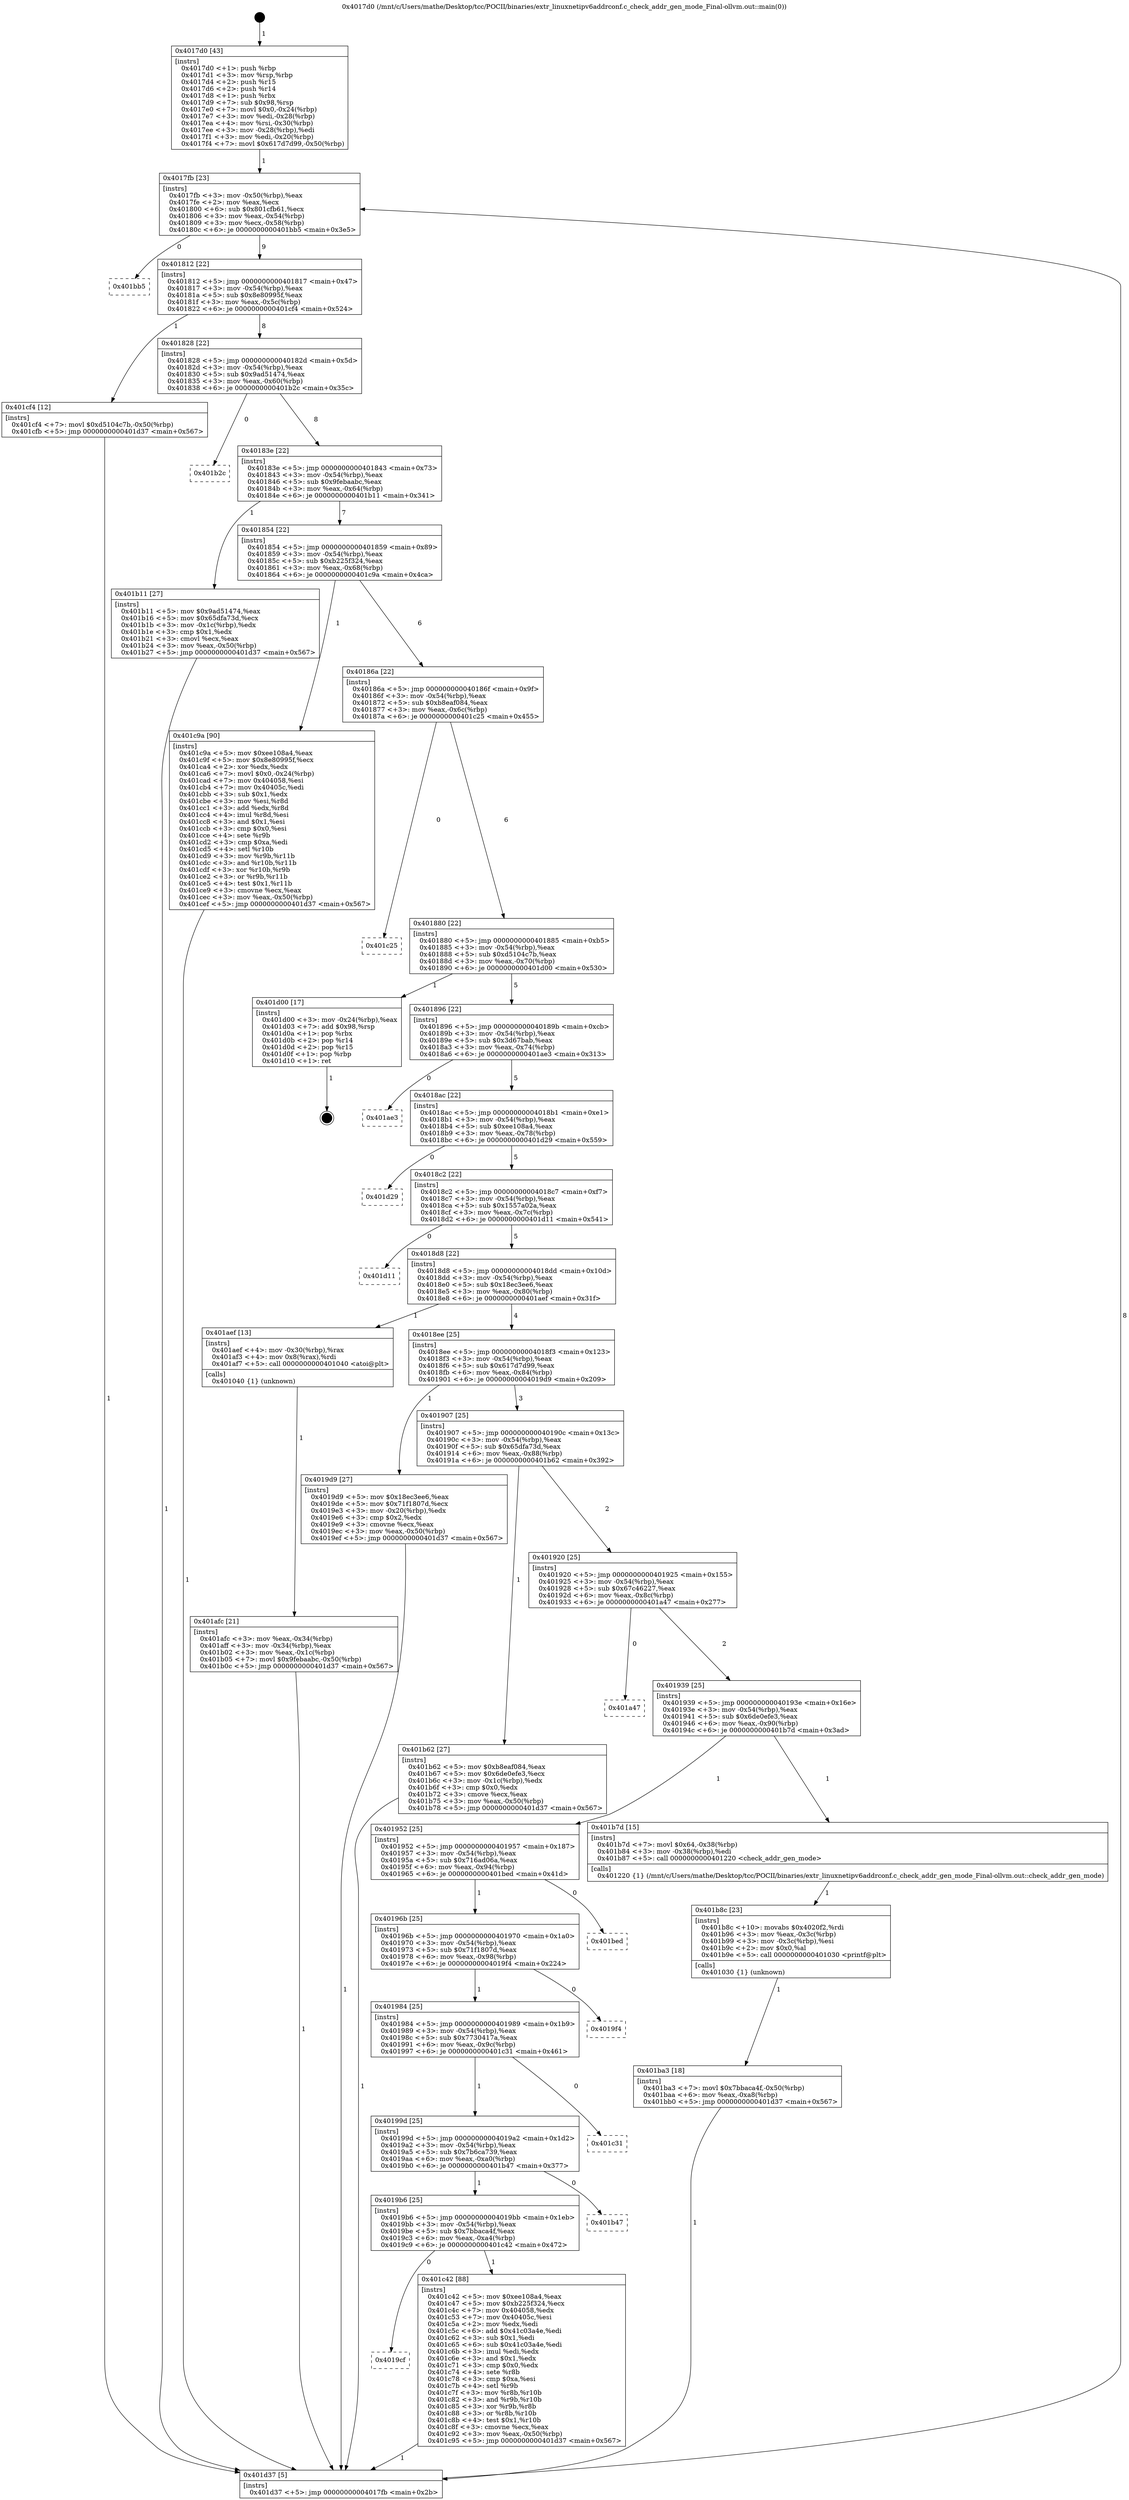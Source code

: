 digraph "0x4017d0" {
  label = "0x4017d0 (/mnt/c/Users/mathe/Desktop/tcc/POCII/binaries/extr_linuxnetipv6addrconf.c_check_addr_gen_mode_Final-ollvm.out::main(0))"
  labelloc = "t"
  node[shape=record]

  Entry [label="",width=0.3,height=0.3,shape=circle,fillcolor=black,style=filled]
  "0x4017fb" [label="{
     0x4017fb [23]\l
     | [instrs]\l
     &nbsp;&nbsp;0x4017fb \<+3\>: mov -0x50(%rbp),%eax\l
     &nbsp;&nbsp;0x4017fe \<+2\>: mov %eax,%ecx\l
     &nbsp;&nbsp;0x401800 \<+6\>: sub $0x801cfb61,%ecx\l
     &nbsp;&nbsp;0x401806 \<+3\>: mov %eax,-0x54(%rbp)\l
     &nbsp;&nbsp;0x401809 \<+3\>: mov %ecx,-0x58(%rbp)\l
     &nbsp;&nbsp;0x40180c \<+6\>: je 0000000000401bb5 \<main+0x3e5\>\l
  }"]
  "0x401bb5" [label="{
     0x401bb5\l
  }", style=dashed]
  "0x401812" [label="{
     0x401812 [22]\l
     | [instrs]\l
     &nbsp;&nbsp;0x401812 \<+5\>: jmp 0000000000401817 \<main+0x47\>\l
     &nbsp;&nbsp;0x401817 \<+3\>: mov -0x54(%rbp),%eax\l
     &nbsp;&nbsp;0x40181a \<+5\>: sub $0x8e80995f,%eax\l
     &nbsp;&nbsp;0x40181f \<+3\>: mov %eax,-0x5c(%rbp)\l
     &nbsp;&nbsp;0x401822 \<+6\>: je 0000000000401cf4 \<main+0x524\>\l
  }"]
  Exit [label="",width=0.3,height=0.3,shape=circle,fillcolor=black,style=filled,peripheries=2]
  "0x401cf4" [label="{
     0x401cf4 [12]\l
     | [instrs]\l
     &nbsp;&nbsp;0x401cf4 \<+7\>: movl $0xd5104c7b,-0x50(%rbp)\l
     &nbsp;&nbsp;0x401cfb \<+5\>: jmp 0000000000401d37 \<main+0x567\>\l
  }"]
  "0x401828" [label="{
     0x401828 [22]\l
     | [instrs]\l
     &nbsp;&nbsp;0x401828 \<+5\>: jmp 000000000040182d \<main+0x5d\>\l
     &nbsp;&nbsp;0x40182d \<+3\>: mov -0x54(%rbp),%eax\l
     &nbsp;&nbsp;0x401830 \<+5\>: sub $0x9ad51474,%eax\l
     &nbsp;&nbsp;0x401835 \<+3\>: mov %eax,-0x60(%rbp)\l
     &nbsp;&nbsp;0x401838 \<+6\>: je 0000000000401b2c \<main+0x35c\>\l
  }"]
  "0x4019cf" [label="{
     0x4019cf\l
  }", style=dashed]
  "0x401b2c" [label="{
     0x401b2c\l
  }", style=dashed]
  "0x40183e" [label="{
     0x40183e [22]\l
     | [instrs]\l
     &nbsp;&nbsp;0x40183e \<+5\>: jmp 0000000000401843 \<main+0x73\>\l
     &nbsp;&nbsp;0x401843 \<+3\>: mov -0x54(%rbp),%eax\l
     &nbsp;&nbsp;0x401846 \<+5\>: sub $0x9febaabc,%eax\l
     &nbsp;&nbsp;0x40184b \<+3\>: mov %eax,-0x64(%rbp)\l
     &nbsp;&nbsp;0x40184e \<+6\>: je 0000000000401b11 \<main+0x341\>\l
  }"]
  "0x401c42" [label="{
     0x401c42 [88]\l
     | [instrs]\l
     &nbsp;&nbsp;0x401c42 \<+5\>: mov $0xee108a4,%eax\l
     &nbsp;&nbsp;0x401c47 \<+5\>: mov $0xb225f324,%ecx\l
     &nbsp;&nbsp;0x401c4c \<+7\>: mov 0x404058,%edx\l
     &nbsp;&nbsp;0x401c53 \<+7\>: mov 0x40405c,%esi\l
     &nbsp;&nbsp;0x401c5a \<+2\>: mov %edx,%edi\l
     &nbsp;&nbsp;0x401c5c \<+6\>: add $0x41c03a4e,%edi\l
     &nbsp;&nbsp;0x401c62 \<+3\>: sub $0x1,%edi\l
     &nbsp;&nbsp;0x401c65 \<+6\>: sub $0x41c03a4e,%edi\l
     &nbsp;&nbsp;0x401c6b \<+3\>: imul %edi,%edx\l
     &nbsp;&nbsp;0x401c6e \<+3\>: and $0x1,%edx\l
     &nbsp;&nbsp;0x401c71 \<+3\>: cmp $0x0,%edx\l
     &nbsp;&nbsp;0x401c74 \<+4\>: sete %r8b\l
     &nbsp;&nbsp;0x401c78 \<+3\>: cmp $0xa,%esi\l
     &nbsp;&nbsp;0x401c7b \<+4\>: setl %r9b\l
     &nbsp;&nbsp;0x401c7f \<+3\>: mov %r8b,%r10b\l
     &nbsp;&nbsp;0x401c82 \<+3\>: and %r9b,%r10b\l
     &nbsp;&nbsp;0x401c85 \<+3\>: xor %r9b,%r8b\l
     &nbsp;&nbsp;0x401c88 \<+3\>: or %r8b,%r10b\l
     &nbsp;&nbsp;0x401c8b \<+4\>: test $0x1,%r10b\l
     &nbsp;&nbsp;0x401c8f \<+3\>: cmovne %ecx,%eax\l
     &nbsp;&nbsp;0x401c92 \<+3\>: mov %eax,-0x50(%rbp)\l
     &nbsp;&nbsp;0x401c95 \<+5\>: jmp 0000000000401d37 \<main+0x567\>\l
  }"]
  "0x401b11" [label="{
     0x401b11 [27]\l
     | [instrs]\l
     &nbsp;&nbsp;0x401b11 \<+5\>: mov $0x9ad51474,%eax\l
     &nbsp;&nbsp;0x401b16 \<+5\>: mov $0x65dfa73d,%ecx\l
     &nbsp;&nbsp;0x401b1b \<+3\>: mov -0x1c(%rbp),%edx\l
     &nbsp;&nbsp;0x401b1e \<+3\>: cmp $0x1,%edx\l
     &nbsp;&nbsp;0x401b21 \<+3\>: cmovl %ecx,%eax\l
     &nbsp;&nbsp;0x401b24 \<+3\>: mov %eax,-0x50(%rbp)\l
     &nbsp;&nbsp;0x401b27 \<+5\>: jmp 0000000000401d37 \<main+0x567\>\l
  }"]
  "0x401854" [label="{
     0x401854 [22]\l
     | [instrs]\l
     &nbsp;&nbsp;0x401854 \<+5\>: jmp 0000000000401859 \<main+0x89\>\l
     &nbsp;&nbsp;0x401859 \<+3\>: mov -0x54(%rbp),%eax\l
     &nbsp;&nbsp;0x40185c \<+5\>: sub $0xb225f324,%eax\l
     &nbsp;&nbsp;0x401861 \<+3\>: mov %eax,-0x68(%rbp)\l
     &nbsp;&nbsp;0x401864 \<+6\>: je 0000000000401c9a \<main+0x4ca\>\l
  }"]
  "0x4019b6" [label="{
     0x4019b6 [25]\l
     | [instrs]\l
     &nbsp;&nbsp;0x4019b6 \<+5\>: jmp 00000000004019bb \<main+0x1eb\>\l
     &nbsp;&nbsp;0x4019bb \<+3\>: mov -0x54(%rbp),%eax\l
     &nbsp;&nbsp;0x4019be \<+5\>: sub $0x7bbaca4f,%eax\l
     &nbsp;&nbsp;0x4019c3 \<+6\>: mov %eax,-0xa4(%rbp)\l
     &nbsp;&nbsp;0x4019c9 \<+6\>: je 0000000000401c42 \<main+0x472\>\l
  }"]
  "0x401c9a" [label="{
     0x401c9a [90]\l
     | [instrs]\l
     &nbsp;&nbsp;0x401c9a \<+5\>: mov $0xee108a4,%eax\l
     &nbsp;&nbsp;0x401c9f \<+5\>: mov $0x8e80995f,%ecx\l
     &nbsp;&nbsp;0x401ca4 \<+2\>: xor %edx,%edx\l
     &nbsp;&nbsp;0x401ca6 \<+7\>: movl $0x0,-0x24(%rbp)\l
     &nbsp;&nbsp;0x401cad \<+7\>: mov 0x404058,%esi\l
     &nbsp;&nbsp;0x401cb4 \<+7\>: mov 0x40405c,%edi\l
     &nbsp;&nbsp;0x401cbb \<+3\>: sub $0x1,%edx\l
     &nbsp;&nbsp;0x401cbe \<+3\>: mov %esi,%r8d\l
     &nbsp;&nbsp;0x401cc1 \<+3\>: add %edx,%r8d\l
     &nbsp;&nbsp;0x401cc4 \<+4\>: imul %r8d,%esi\l
     &nbsp;&nbsp;0x401cc8 \<+3\>: and $0x1,%esi\l
     &nbsp;&nbsp;0x401ccb \<+3\>: cmp $0x0,%esi\l
     &nbsp;&nbsp;0x401cce \<+4\>: sete %r9b\l
     &nbsp;&nbsp;0x401cd2 \<+3\>: cmp $0xa,%edi\l
     &nbsp;&nbsp;0x401cd5 \<+4\>: setl %r10b\l
     &nbsp;&nbsp;0x401cd9 \<+3\>: mov %r9b,%r11b\l
     &nbsp;&nbsp;0x401cdc \<+3\>: and %r10b,%r11b\l
     &nbsp;&nbsp;0x401cdf \<+3\>: xor %r10b,%r9b\l
     &nbsp;&nbsp;0x401ce2 \<+3\>: or %r9b,%r11b\l
     &nbsp;&nbsp;0x401ce5 \<+4\>: test $0x1,%r11b\l
     &nbsp;&nbsp;0x401ce9 \<+3\>: cmovne %ecx,%eax\l
     &nbsp;&nbsp;0x401cec \<+3\>: mov %eax,-0x50(%rbp)\l
     &nbsp;&nbsp;0x401cef \<+5\>: jmp 0000000000401d37 \<main+0x567\>\l
  }"]
  "0x40186a" [label="{
     0x40186a [22]\l
     | [instrs]\l
     &nbsp;&nbsp;0x40186a \<+5\>: jmp 000000000040186f \<main+0x9f\>\l
     &nbsp;&nbsp;0x40186f \<+3\>: mov -0x54(%rbp),%eax\l
     &nbsp;&nbsp;0x401872 \<+5\>: sub $0xb8eaf084,%eax\l
     &nbsp;&nbsp;0x401877 \<+3\>: mov %eax,-0x6c(%rbp)\l
     &nbsp;&nbsp;0x40187a \<+6\>: je 0000000000401c25 \<main+0x455\>\l
  }"]
  "0x401b47" [label="{
     0x401b47\l
  }", style=dashed]
  "0x401c25" [label="{
     0x401c25\l
  }", style=dashed]
  "0x401880" [label="{
     0x401880 [22]\l
     | [instrs]\l
     &nbsp;&nbsp;0x401880 \<+5\>: jmp 0000000000401885 \<main+0xb5\>\l
     &nbsp;&nbsp;0x401885 \<+3\>: mov -0x54(%rbp),%eax\l
     &nbsp;&nbsp;0x401888 \<+5\>: sub $0xd5104c7b,%eax\l
     &nbsp;&nbsp;0x40188d \<+3\>: mov %eax,-0x70(%rbp)\l
     &nbsp;&nbsp;0x401890 \<+6\>: je 0000000000401d00 \<main+0x530\>\l
  }"]
  "0x40199d" [label="{
     0x40199d [25]\l
     | [instrs]\l
     &nbsp;&nbsp;0x40199d \<+5\>: jmp 00000000004019a2 \<main+0x1d2\>\l
     &nbsp;&nbsp;0x4019a2 \<+3\>: mov -0x54(%rbp),%eax\l
     &nbsp;&nbsp;0x4019a5 \<+5\>: sub $0x7b6ca739,%eax\l
     &nbsp;&nbsp;0x4019aa \<+6\>: mov %eax,-0xa0(%rbp)\l
     &nbsp;&nbsp;0x4019b0 \<+6\>: je 0000000000401b47 \<main+0x377\>\l
  }"]
  "0x401d00" [label="{
     0x401d00 [17]\l
     | [instrs]\l
     &nbsp;&nbsp;0x401d00 \<+3\>: mov -0x24(%rbp),%eax\l
     &nbsp;&nbsp;0x401d03 \<+7\>: add $0x98,%rsp\l
     &nbsp;&nbsp;0x401d0a \<+1\>: pop %rbx\l
     &nbsp;&nbsp;0x401d0b \<+2\>: pop %r14\l
     &nbsp;&nbsp;0x401d0d \<+2\>: pop %r15\l
     &nbsp;&nbsp;0x401d0f \<+1\>: pop %rbp\l
     &nbsp;&nbsp;0x401d10 \<+1\>: ret\l
  }"]
  "0x401896" [label="{
     0x401896 [22]\l
     | [instrs]\l
     &nbsp;&nbsp;0x401896 \<+5\>: jmp 000000000040189b \<main+0xcb\>\l
     &nbsp;&nbsp;0x40189b \<+3\>: mov -0x54(%rbp),%eax\l
     &nbsp;&nbsp;0x40189e \<+5\>: sub $0x3d67bab,%eax\l
     &nbsp;&nbsp;0x4018a3 \<+3\>: mov %eax,-0x74(%rbp)\l
     &nbsp;&nbsp;0x4018a6 \<+6\>: je 0000000000401ae3 \<main+0x313\>\l
  }"]
  "0x401c31" [label="{
     0x401c31\l
  }", style=dashed]
  "0x401ae3" [label="{
     0x401ae3\l
  }", style=dashed]
  "0x4018ac" [label="{
     0x4018ac [22]\l
     | [instrs]\l
     &nbsp;&nbsp;0x4018ac \<+5\>: jmp 00000000004018b1 \<main+0xe1\>\l
     &nbsp;&nbsp;0x4018b1 \<+3\>: mov -0x54(%rbp),%eax\l
     &nbsp;&nbsp;0x4018b4 \<+5\>: sub $0xee108a4,%eax\l
     &nbsp;&nbsp;0x4018b9 \<+3\>: mov %eax,-0x78(%rbp)\l
     &nbsp;&nbsp;0x4018bc \<+6\>: je 0000000000401d29 \<main+0x559\>\l
  }"]
  "0x401984" [label="{
     0x401984 [25]\l
     | [instrs]\l
     &nbsp;&nbsp;0x401984 \<+5\>: jmp 0000000000401989 \<main+0x1b9\>\l
     &nbsp;&nbsp;0x401989 \<+3\>: mov -0x54(%rbp),%eax\l
     &nbsp;&nbsp;0x40198c \<+5\>: sub $0x7730417a,%eax\l
     &nbsp;&nbsp;0x401991 \<+6\>: mov %eax,-0x9c(%rbp)\l
     &nbsp;&nbsp;0x401997 \<+6\>: je 0000000000401c31 \<main+0x461\>\l
  }"]
  "0x401d29" [label="{
     0x401d29\l
  }", style=dashed]
  "0x4018c2" [label="{
     0x4018c2 [22]\l
     | [instrs]\l
     &nbsp;&nbsp;0x4018c2 \<+5\>: jmp 00000000004018c7 \<main+0xf7\>\l
     &nbsp;&nbsp;0x4018c7 \<+3\>: mov -0x54(%rbp),%eax\l
     &nbsp;&nbsp;0x4018ca \<+5\>: sub $0x1557a02a,%eax\l
     &nbsp;&nbsp;0x4018cf \<+3\>: mov %eax,-0x7c(%rbp)\l
     &nbsp;&nbsp;0x4018d2 \<+6\>: je 0000000000401d11 \<main+0x541\>\l
  }"]
  "0x4019f4" [label="{
     0x4019f4\l
  }", style=dashed]
  "0x401d11" [label="{
     0x401d11\l
  }", style=dashed]
  "0x4018d8" [label="{
     0x4018d8 [22]\l
     | [instrs]\l
     &nbsp;&nbsp;0x4018d8 \<+5\>: jmp 00000000004018dd \<main+0x10d\>\l
     &nbsp;&nbsp;0x4018dd \<+3\>: mov -0x54(%rbp),%eax\l
     &nbsp;&nbsp;0x4018e0 \<+5\>: sub $0x18ec3ee6,%eax\l
     &nbsp;&nbsp;0x4018e5 \<+3\>: mov %eax,-0x80(%rbp)\l
     &nbsp;&nbsp;0x4018e8 \<+6\>: je 0000000000401aef \<main+0x31f\>\l
  }"]
  "0x40196b" [label="{
     0x40196b [25]\l
     | [instrs]\l
     &nbsp;&nbsp;0x40196b \<+5\>: jmp 0000000000401970 \<main+0x1a0\>\l
     &nbsp;&nbsp;0x401970 \<+3\>: mov -0x54(%rbp),%eax\l
     &nbsp;&nbsp;0x401973 \<+5\>: sub $0x71f1807d,%eax\l
     &nbsp;&nbsp;0x401978 \<+6\>: mov %eax,-0x98(%rbp)\l
     &nbsp;&nbsp;0x40197e \<+6\>: je 00000000004019f4 \<main+0x224\>\l
  }"]
  "0x401aef" [label="{
     0x401aef [13]\l
     | [instrs]\l
     &nbsp;&nbsp;0x401aef \<+4\>: mov -0x30(%rbp),%rax\l
     &nbsp;&nbsp;0x401af3 \<+4\>: mov 0x8(%rax),%rdi\l
     &nbsp;&nbsp;0x401af7 \<+5\>: call 0000000000401040 \<atoi@plt\>\l
     | [calls]\l
     &nbsp;&nbsp;0x401040 \{1\} (unknown)\l
  }"]
  "0x4018ee" [label="{
     0x4018ee [25]\l
     | [instrs]\l
     &nbsp;&nbsp;0x4018ee \<+5\>: jmp 00000000004018f3 \<main+0x123\>\l
     &nbsp;&nbsp;0x4018f3 \<+3\>: mov -0x54(%rbp),%eax\l
     &nbsp;&nbsp;0x4018f6 \<+5\>: sub $0x617d7d99,%eax\l
     &nbsp;&nbsp;0x4018fb \<+6\>: mov %eax,-0x84(%rbp)\l
     &nbsp;&nbsp;0x401901 \<+6\>: je 00000000004019d9 \<main+0x209\>\l
  }"]
  "0x401bed" [label="{
     0x401bed\l
  }", style=dashed]
  "0x4019d9" [label="{
     0x4019d9 [27]\l
     | [instrs]\l
     &nbsp;&nbsp;0x4019d9 \<+5\>: mov $0x18ec3ee6,%eax\l
     &nbsp;&nbsp;0x4019de \<+5\>: mov $0x71f1807d,%ecx\l
     &nbsp;&nbsp;0x4019e3 \<+3\>: mov -0x20(%rbp),%edx\l
     &nbsp;&nbsp;0x4019e6 \<+3\>: cmp $0x2,%edx\l
     &nbsp;&nbsp;0x4019e9 \<+3\>: cmovne %ecx,%eax\l
     &nbsp;&nbsp;0x4019ec \<+3\>: mov %eax,-0x50(%rbp)\l
     &nbsp;&nbsp;0x4019ef \<+5\>: jmp 0000000000401d37 \<main+0x567\>\l
  }"]
  "0x401907" [label="{
     0x401907 [25]\l
     | [instrs]\l
     &nbsp;&nbsp;0x401907 \<+5\>: jmp 000000000040190c \<main+0x13c\>\l
     &nbsp;&nbsp;0x40190c \<+3\>: mov -0x54(%rbp),%eax\l
     &nbsp;&nbsp;0x40190f \<+5\>: sub $0x65dfa73d,%eax\l
     &nbsp;&nbsp;0x401914 \<+6\>: mov %eax,-0x88(%rbp)\l
     &nbsp;&nbsp;0x40191a \<+6\>: je 0000000000401b62 \<main+0x392\>\l
  }"]
  "0x401d37" [label="{
     0x401d37 [5]\l
     | [instrs]\l
     &nbsp;&nbsp;0x401d37 \<+5\>: jmp 00000000004017fb \<main+0x2b\>\l
  }"]
  "0x4017d0" [label="{
     0x4017d0 [43]\l
     | [instrs]\l
     &nbsp;&nbsp;0x4017d0 \<+1\>: push %rbp\l
     &nbsp;&nbsp;0x4017d1 \<+3\>: mov %rsp,%rbp\l
     &nbsp;&nbsp;0x4017d4 \<+2\>: push %r15\l
     &nbsp;&nbsp;0x4017d6 \<+2\>: push %r14\l
     &nbsp;&nbsp;0x4017d8 \<+1\>: push %rbx\l
     &nbsp;&nbsp;0x4017d9 \<+7\>: sub $0x98,%rsp\l
     &nbsp;&nbsp;0x4017e0 \<+7\>: movl $0x0,-0x24(%rbp)\l
     &nbsp;&nbsp;0x4017e7 \<+3\>: mov %edi,-0x28(%rbp)\l
     &nbsp;&nbsp;0x4017ea \<+4\>: mov %rsi,-0x30(%rbp)\l
     &nbsp;&nbsp;0x4017ee \<+3\>: mov -0x28(%rbp),%edi\l
     &nbsp;&nbsp;0x4017f1 \<+3\>: mov %edi,-0x20(%rbp)\l
     &nbsp;&nbsp;0x4017f4 \<+7\>: movl $0x617d7d99,-0x50(%rbp)\l
  }"]
  "0x401afc" [label="{
     0x401afc [21]\l
     | [instrs]\l
     &nbsp;&nbsp;0x401afc \<+3\>: mov %eax,-0x34(%rbp)\l
     &nbsp;&nbsp;0x401aff \<+3\>: mov -0x34(%rbp),%eax\l
     &nbsp;&nbsp;0x401b02 \<+3\>: mov %eax,-0x1c(%rbp)\l
     &nbsp;&nbsp;0x401b05 \<+7\>: movl $0x9febaabc,-0x50(%rbp)\l
     &nbsp;&nbsp;0x401b0c \<+5\>: jmp 0000000000401d37 \<main+0x567\>\l
  }"]
  "0x401ba3" [label="{
     0x401ba3 [18]\l
     | [instrs]\l
     &nbsp;&nbsp;0x401ba3 \<+7\>: movl $0x7bbaca4f,-0x50(%rbp)\l
     &nbsp;&nbsp;0x401baa \<+6\>: mov %eax,-0xa8(%rbp)\l
     &nbsp;&nbsp;0x401bb0 \<+5\>: jmp 0000000000401d37 \<main+0x567\>\l
  }"]
  "0x401b62" [label="{
     0x401b62 [27]\l
     | [instrs]\l
     &nbsp;&nbsp;0x401b62 \<+5\>: mov $0xb8eaf084,%eax\l
     &nbsp;&nbsp;0x401b67 \<+5\>: mov $0x6de0efe3,%ecx\l
     &nbsp;&nbsp;0x401b6c \<+3\>: mov -0x1c(%rbp),%edx\l
     &nbsp;&nbsp;0x401b6f \<+3\>: cmp $0x0,%edx\l
     &nbsp;&nbsp;0x401b72 \<+3\>: cmove %ecx,%eax\l
     &nbsp;&nbsp;0x401b75 \<+3\>: mov %eax,-0x50(%rbp)\l
     &nbsp;&nbsp;0x401b78 \<+5\>: jmp 0000000000401d37 \<main+0x567\>\l
  }"]
  "0x401920" [label="{
     0x401920 [25]\l
     | [instrs]\l
     &nbsp;&nbsp;0x401920 \<+5\>: jmp 0000000000401925 \<main+0x155\>\l
     &nbsp;&nbsp;0x401925 \<+3\>: mov -0x54(%rbp),%eax\l
     &nbsp;&nbsp;0x401928 \<+5\>: sub $0x67c46227,%eax\l
     &nbsp;&nbsp;0x40192d \<+6\>: mov %eax,-0x8c(%rbp)\l
     &nbsp;&nbsp;0x401933 \<+6\>: je 0000000000401a47 \<main+0x277\>\l
  }"]
  "0x401b8c" [label="{
     0x401b8c [23]\l
     | [instrs]\l
     &nbsp;&nbsp;0x401b8c \<+10\>: movabs $0x4020f2,%rdi\l
     &nbsp;&nbsp;0x401b96 \<+3\>: mov %eax,-0x3c(%rbp)\l
     &nbsp;&nbsp;0x401b99 \<+3\>: mov -0x3c(%rbp),%esi\l
     &nbsp;&nbsp;0x401b9c \<+2\>: mov $0x0,%al\l
     &nbsp;&nbsp;0x401b9e \<+5\>: call 0000000000401030 \<printf@plt\>\l
     | [calls]\l
     &nbsp;&nbsp;0x401030 \{1\} (unknown)\l
  }"]
  "0x401a47" [label="{
     0x401a47\l
  }", style=dashed]
  "0x401939" [label="{
     0x401939 [25]\l
     | [instrs]\l
     &nbsp;&nbsp;0x401939 \<+5\>: jmp 000000000040193e \<main+0x16e\>\l
     &nbsp;&nbsp;0x40193e \<+3\>: mov -0x54(%rbp),%eax\l
     &nbsp;&nbsp;0x401941 \<+5\>: sub $0x6de0efe3,%eax\l
     &nbsp;&nbsp;0x401946 \<+6\>: mov %eax,-0x90(%rbp)\l
     &nbsp;&nbsp;0x40194c \<+6\>: je 0000000000401b7d \<main+0x3ad\>\l
  }"]
  "0x401952" [label="{
     0x401952 [25]\l
     | [instrs]\l
     &nbsp;&nbsp;0x401952 \<+5\>: jmp 0000000000401957 \<main+0x187\>\l
     &nbsp;&nbsp;0x401957 \<+3\>: mov -0x54(%rbp),%eax\l
     &nbsp;&nbsp;0x40195a \<+5\>: sub $0x716ad06a,%eax\l
     &nbsp;&nbsp;0x40195f \<+6\>: mov %eax,-0x94(%rbp)\l
     &nbsp;&nbsp;0x401965 \<+6\>: je 0000000000401bed \<main+0x41d\>\l
  }"]
  "0x401b7d" [label="{
     0x401b7d [15]\l
     | [instrs]\l
     &nbsp;&nbsp;0x401b7d \<+7\>: movl $0x64,-0x38(%rbp)\l
     &nbsp;&nbsp;0x401b84 \<+3\>: mov -0x38(%rbp),%edi\l
     &nbsp;&nbsp;0x401b87 \<+5\>: call 0000000000401220 \<check_addr_gen_mode\>\l
     | [calls]\l
     &nbsp;&nbsp;0x401220 \{1\} (/mnt/c/Users/mathe/Desktop/tcc/POCII/binaries/extr_linuxnetipv6addrconf.c_check_addr_gen_mode_Final-ollvm.out::check_addr_gen_mode)\l
  }"]
  Entry -> "0x4017d0" [label=" 1"]
  "0x4017fb" -> "0x401bb5" [label=" 0"]
  "0x4017fb" -> "0x401812" [label=" 9"]
  "0x401d00" -> Exit [label=" 1"]
  "0x401812" -> "0x401cf4" [label=" 1"]
  "0x401812" -> "0x401828" [label=" 8"]
  "0x401cf4" -> "0x401d37" [label=" 1"]
  "0x401828" -> "0x401b2c" [label=" 0"]
  "0x401828" -> "0x40183e" [label=" 8"]
  "0x401c9a" -> "0x401d37" [label=" 1"]
  "0x40183e" -> "0x401b11" [label=" 1"]
  "0x40183e" -> "0x401854" [label=" 7"]
  "0x401c42" -> "0x401d37" [label=" 1"]
  "0x401854" -> "0x401c9a" [label=" 1"]
  "0x401854" -> "0x40186a" [label=" 6"]
  "0x4019b6" -> "0x401c42" [label=" 1"]
  "0x40186a" -> "0x401c25" [label=" 0"]
  "0x40186a" -> "0x401880" [label=" 6"]
  "0x4019b6" -> "0x4019cf" [label=" 0"]
  "0x401880" -> "0x401d00" [label=" 1"]
  "0x401880" -> "0x401896" [label=" 5"]
  "0x40199d" -> "0x401b47" [label=" 0"]
  "0x401896" -> "0x401ae3" [label=" 0"]
  "0x401896" -> "0x4018ac" [label=" 5"]
  "0x40199d" -> "0x4019b6" [label=" 1"]
  "0x4018ac" -> "0x401d29" [label=" 0"]
  "0x4018ac" -> "0x4018c2" [label=" 5"]
  "0x401984" -> "0x401c31" [label=" 0"]
  "0x4018c2" -> "0x401d11" [label=" 0"]
  "0x4018c2" -> "0x4018d8" [label=" 5"]
  "0x401984" -> "0x40199d" [label=" 1"]
  "0x4018d8" -> "0x401aef" [label=" 1"]
  "0x4018d8" -> "0x4018ee" [label=" 4"]
  "0x40196b" -> "0x4019f4" [label=" 0"]
  "0x4018ee" -> "0x4019d9" [label=" 1"]
  "0x4018ee" -> "0x401907" [label=" 3"]
  "0x4019d9" -> "0x401d37" [label=" 1"]
  "0x4017d0" -> "0x4017fb" [label=" 1"]
  "0x401d37" -> "0x4017fb" [label=" 8"]
  "0x401aef" -> "0x401afc" [label=" 1"]
  "0x401afc" -> "0x401d37" [label=" 1"]
  "0x401b11" -> "0x401d37" [label=" 1"]
  "0x40196b" -> "0x401984" [label=" 1"]
  "0x401907" -> "0x401b62" [label=" 1"]
  "0x401907" -> "0x401920" [label=" 2"]
  "0x401b62" -> "0x401d37" [label=" 1"]
  "0x401952" -> "0x401bed" [label=" 0"]
  "0x401920" -> "0x401a47" [label=" 0"]
  "0x401920" -> "0x401939" [label=" 2"]
  "0x401952" -> "0x40196b" [label=" 1"]
  "0x401939" -> "0x401b7d" [label=" 1"]
  "0x401939" -> "0x401952" [label=" 1"]
  "0x401b7d" -> "0x401b8c" [label=" 1"]
  "0x401b8c" -> "0x401ba3" [label=" 1"]
  "0x401ba3" -> "0x401d37" [label=" 1"]
}
